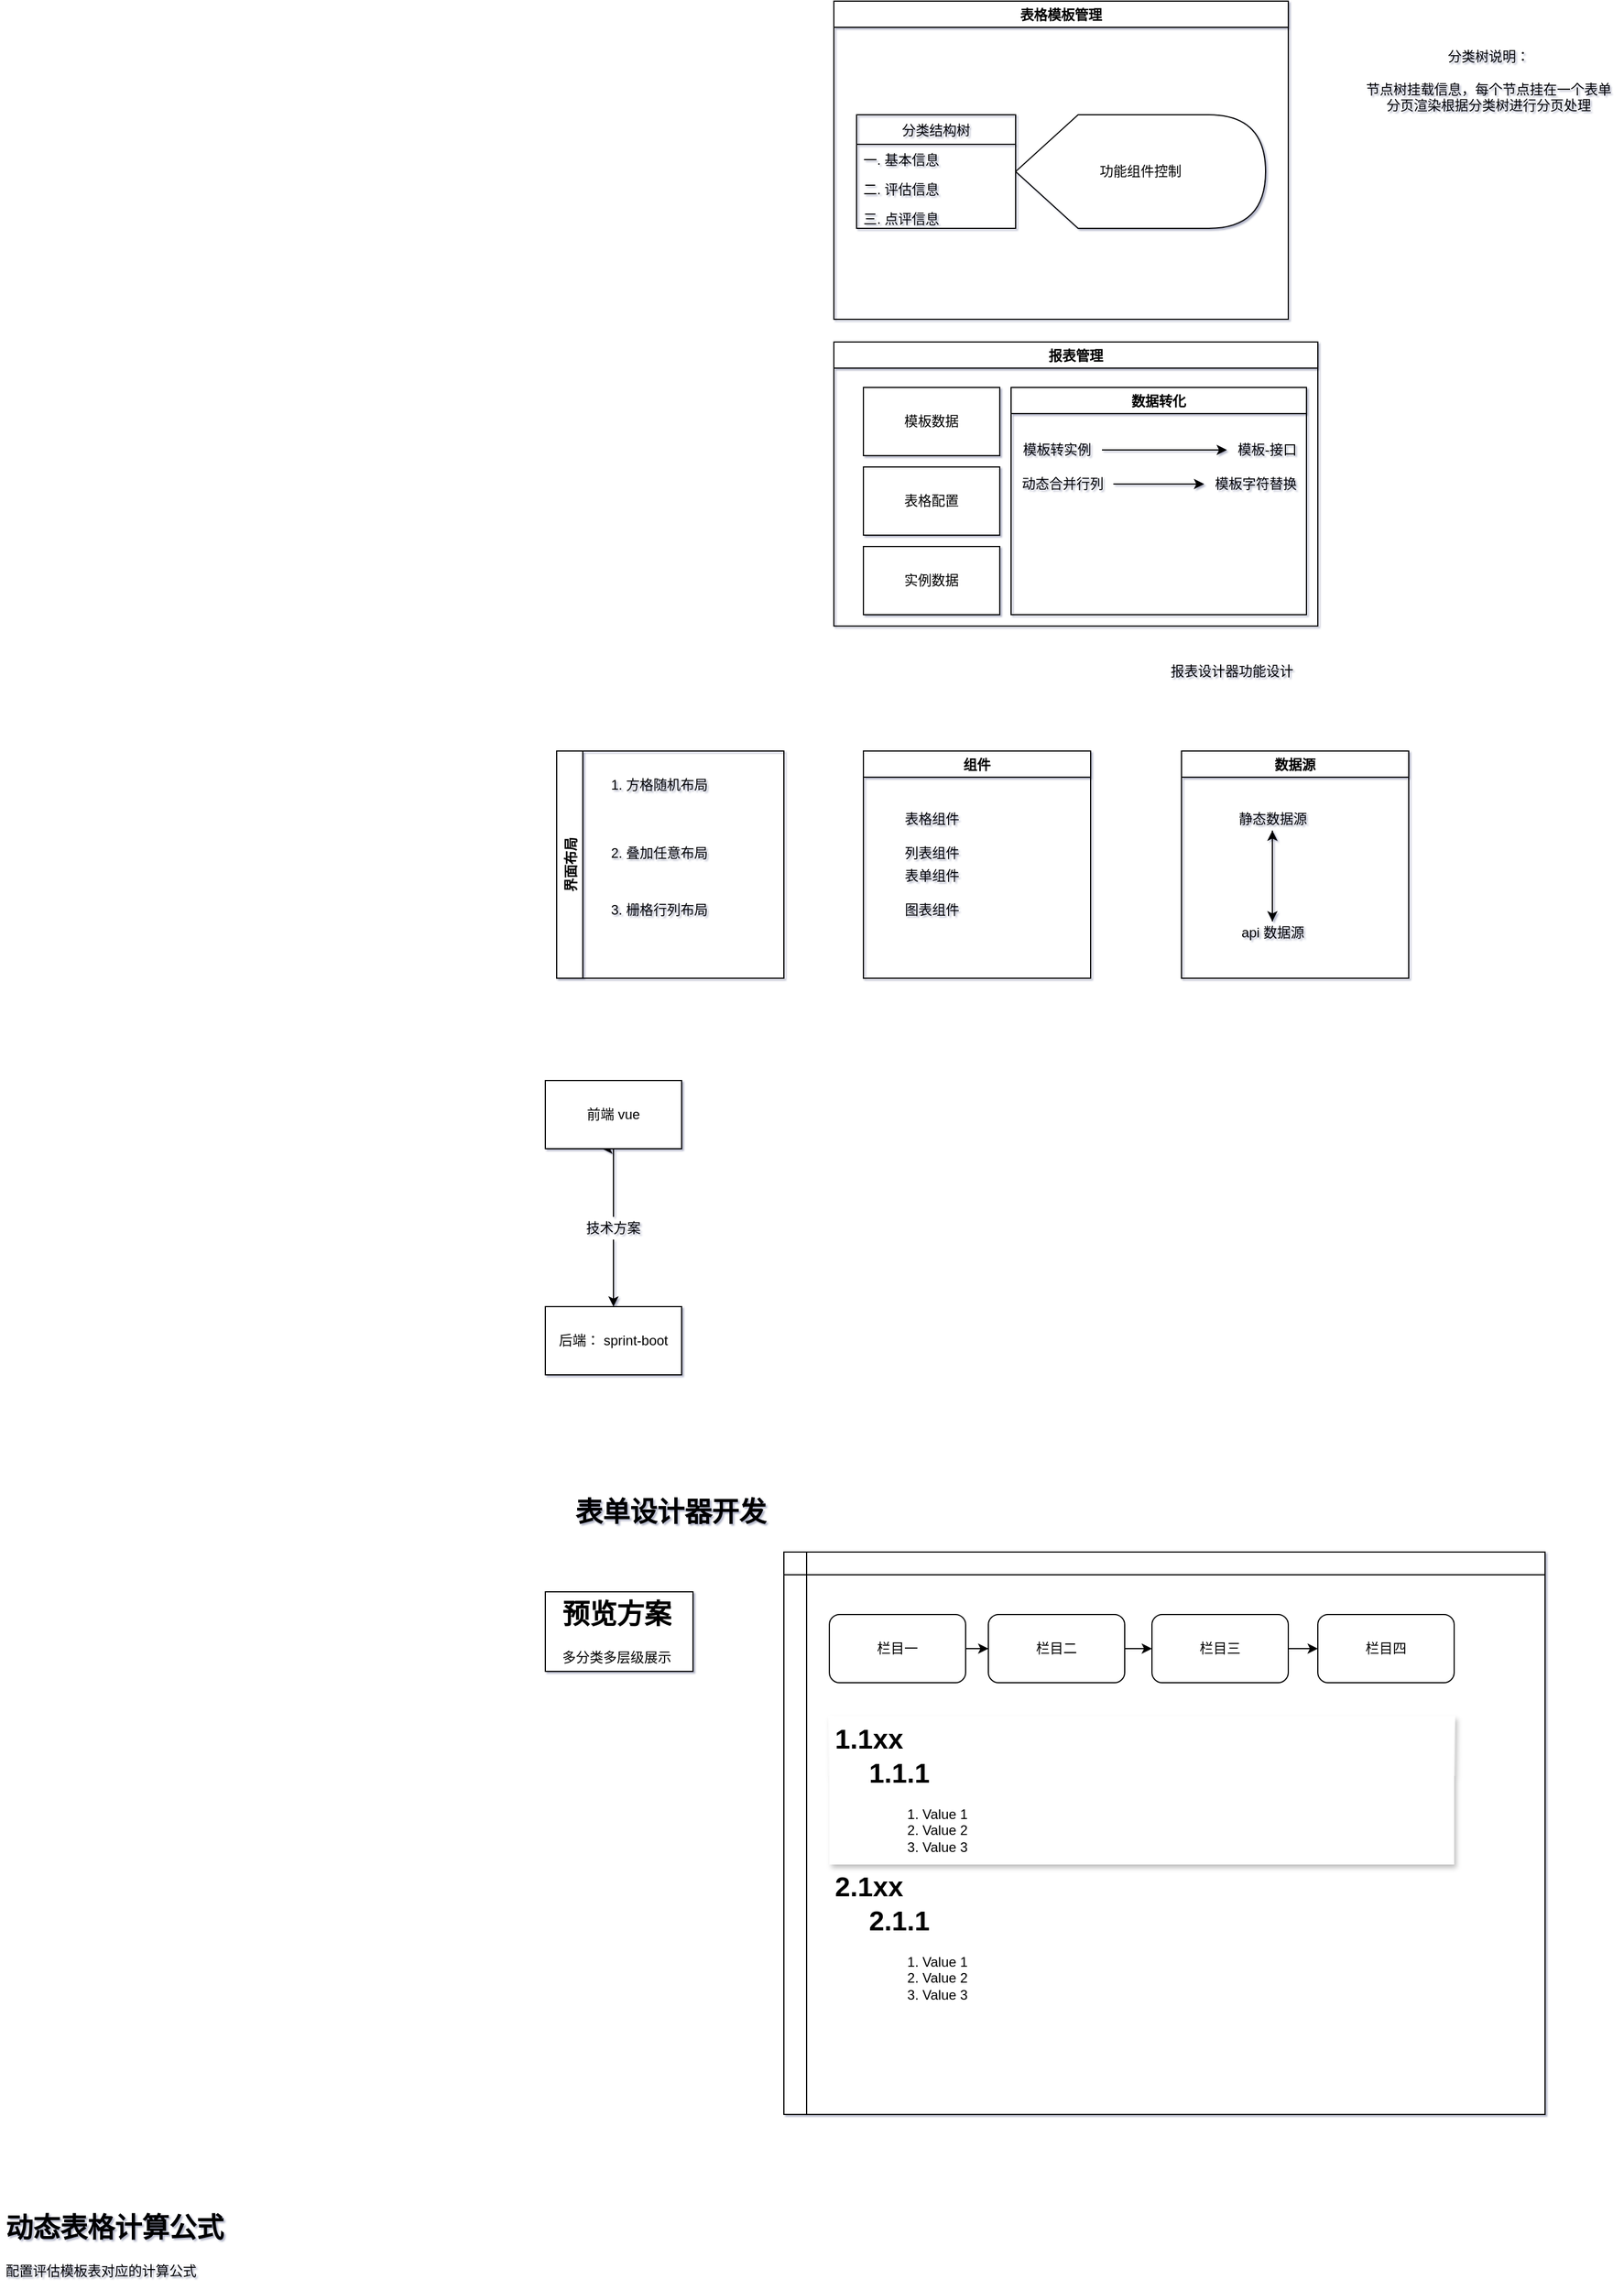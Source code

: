 <mxfile version="15.5.1" type="github"><diagram id="IDSNFOhQ4ZZgDMXeetZj" name="Page-1"><mxGraphModel dx="2249" dy="762" grid="1" gridSize="10" guides="1" tooltips="1" connect="1" arrows="1" fold="1" page="1" pageScale="1" pageWidth="827" pageHeight="1169" background="none" math="0" shadow="1"><root><mxCell id="0"/><mxCell id="1" parent="0"/><mxCell id="CTa8oCPjv3eAN7RQmz12-14" value="分类结构树" style="swimlane;fontStyle=0;childLayout=stackLayout;horizontal=1;startSize=26;fillColor=none;horizontalStack=0;resizeParent=1;resizeParentMax=0;resizeLast=0;collapsible=1;marginBottom=0;" parent="1" vertex="1"><mxGeometry x="34" y="120" width="140" height="100" as="geometry"/></mxCell><mxCell id="CTa8oCPjv3eAN7RQmz12-15" value="一. 基本信息" style="text;strokeColor=none;fillColor=none;align=left;verticalAlign=top;spacingLeft=4;spacingRight=4;overflow=hidden;rotatable=0;points=[[0,0.5],[1,0.5]];portConstraint=eastwest;" parent="CTa8oCPjv3eAN7RQmz12-14" vertex="1"><mxGeometry y="26" width="140" height="26" as="geometry"/></mxCell><mxCell id="CTa8oCPjv3eAN7RQmz12-16" value="二. 评估信息" style="text;strokeColor=none;fillColor=none;align=left;verticalAlign=top;spacingLeft=4;spacingRight=4;overflow=hidden;rotatable=0;points=[[0,0.5],[1,0.5]];portConstraint=eastwest;" parent="CTa8oCPjv3eAN7RQmz12-14" vertex="1"><mxGeometry y="52" width="140" height="26" as="geometry"/></mxCell><mxCell id="CTa8oCPjv3eAN7RQmz12-17" value="三. 点评信息" style="text;strokeColor=none;fillColor=none;align=left;verticalAlign=top;spacingLeft=4;spacingRight=4;overflow=hidden;rotatable=0;points=[[0,0.5],[1,0.5]];portConstraint=eastwest;" parent="CTa8oCPjv3eAN7RQmz12-14" vertex="1"><mxGeometry y="78" width="140" height="22" as="geometry"/></mxCell><mxCell id="CTa8oCPjv3eAN7RQmz12-19" value="功能组件控制" style="shape=display;whiteSpace=wrap;html=1;" parent="1" vertex="1"><mxGeometry x="174" y="120" width="220" height="100" as="geometry"/></mxCell><mxCell id="CTa8oCPjv3eAN7RQmz12-20" value="表格模板管理" style="swimlane;" parent="1" vertex="1"><mxGeometry x="14" y="20" width="400" height="280" as="geometry"/></mxCell><mxCell id="CTa8oCPjv3eAN7RQmz12-21" value="分类树说明： &lt;br&gt;&lt;br&gt;节点树挂载信息，每个节点挂在一个表单&lt;br&gt;分页渲染根据分类树进行分页处理&lt;br&gt;" style="text;html=1;align=center;verticalAlign=middle;resizable=0;points=[];autosize=1;strokeColor=none;fillColor=none;" parent="1" vertex="1"><mxGeometry x="475" y="60" width="230" height="60" as="geometry"/></mxCell><mxCell id="CTa8oCPjv3eAN7RQmz12-22" value="报表管理" style="swimlane;" parent="1" vertex="1"><mxGeometry x="14" y="320" width="426" height="250" as="geometry"/></mxCell><mxCell id="CTa8oCPjv3eAN7RQmz12-24" value="实例数据" style="whiteSpace=wrap;html=1;" parent="CTa8oCPjv3eAN7RQmz12-22" vertex="1"><mxGeometry x="26" y="180" width="120" height="60" as="geometry"/></mxCell><mxCell id="CTa8oCPjv3eAN7RQmz12-23" value="模板数据" style="whiteSpace=wrap;html=1;" parent="CTa8oCPjv3eAN7RQmz12-22" vertex="1"><mxGeometry x="26" y="40" width="120" height="60" as="geometry"/></mxCell><mxCell id="CTa8oCPjv3eAN7RQmz12-26" value="表格配置" style="whiteSpace=wrap;html=1;" parent="CTa8oCPjv3eAN7RQmz12-22" vertex="1"><mxGeometry x="26" y="110" width="120" height="60" as="geometry"/></mxCell><mxCell id="CTa8oCPjv3eAN7RQmz12-28" value="数据转化" style="swimlane;" parent="CTa8oCPjv3eAN7RQmz12-22" vertex="1"><mxGeometry x="156" y="40" width="260" height="200" as="geometry"/></mxCell><mxCell id="CTa8oCPjv3eAN7RQmz12-29" value="模板转实例" style="text;html=1;align=center;verticalAlign=middle;resizable=0;points=[];autosize=1;strokeColor=none;fillColor=none;" parent="CTa8oCPjv3eAN7RQmz12-28" vertex="1"><mxGeometry y="45" width="80" height="20" as="geometry"/></mxCell><mxCell id="CTa8oCPjv3eAN7RQmz12-32" value="" style="edgeStyle=orthogonalEdgeStyle;rounded=0;orthogonalLoop=1;jettySize=auto;html=1;" parent="CTa8oCPjv3eAN7RQmz12-28" source="CTa8oCPjv3eAN7RQmz12-30" target="CTa8oCPjv3eAN7RQmz12-31" edge="1"><mxGeometry relative="1" as="geometry"/></mxCell><mxCell id="CTa8oCPjv3eAN7RQmz12-30" value="动态合并行列" style="text;html=1;align=center;verticalAlign=middle;resizable=0;points=[];autosize=1;strokeColor=none;fillColor=none;" parent="CTa8oCPjv3eAN7RQmz12-28" vertex="1"><mxGeometry y="75" width="90" height="20" as="geometry"/></mxCell><mxCell id="CTa8oCPjv3eAN7RQmz12-31" value="模板字符替换" style="text;html=1;align=center;verticalAlign=middle;resizable=0;points=[];autosize=1;strokeColor=none;fillColor=none;" parent="CTa8oCPjv3eAN7RQmz12-28" vertex="1"><mxGeometry x="170" y="75" width="90" height="20" as="geometry"/></mxCell><mxCell id="CTa8oCPjv3eAN7RQmz12-35" value="模板-接口" style="text;html=1;align=center;verticalAlign=middle;resizable=0;points=[];autosize=1;strokeColor=none;fillColor=none;" parent="CTa8oCPjv3eAN7RQmz12-22" vertex="1"><mxGeometry x="346" y="85" width="70" height="20" as="geometry"/></mxCell><mxCell id="CTa8oCPjv3eAN7RQmz12-36" value="" style="edgeStyle=orthogonalEdgeStyle;rounded=0;orthogonalLoop=1;jettySize=auto;html=1;" parent="CTa8oCPjv3eAN7RQmz12-22" source="CTa8oCPjv3eAN7RQmz12-29" target="CTa8oCPjv3eAN7RQmz12-35" edge="1"><mxGeometry relative="1" as="geometry"/></mxCell><mxCell id="7YLXb8hauNB9IqHBiAzC-1" value="报表设计器功能设计&lt;br&gt;" style="text;html=1;align=center;verticalAlign=middle;resizable=0;points=[];autosize=1;strokeColor=none;fillColor=none;" parent="1" vertex="1"><mxGeometry x="304" y="600" width="120" height="20" as="geometry"/></mxCell><mxCell id="7YLXb8hauNB9IqHBiAzC-6" value="组件" style="swimlane;shadow=0;glass=0;sketch=0;strokeWidth=1;" parent="1" vertex="1"><mxGeometry x="40" y="680" width="200" height="200" as="geometry"/></mxCell><mxCell id="7YLXb8hauNB9IqHBiAzC-9" value="表单组件" style="text;html=1;align=center;verticalAlign=middle;resizable=0;points=[];autosize=1;strokeColor=none;fillColor=none;" parent="7YLXb8hauNB9IqHBiAzC-6" vertex="1"><mxGeometry x="30" y="100" width="60" height="20" as="geometry"/></mxCell><mxCell id="7YLXb8hauNB9IqHBiAzC-10" value="图表组件" style="text;html=1;align=center;verticalAlign=middle;resizable=0;points=[];autosize=1;strokeColor=none;fillColor=none;" parent="7YLXb8hauNB9IqHBiAzC-6" vertex="1"><mxGeometry x="30" y="130" width="60" height="20" as="geometry"/></mxCell><mxCell id="7YLXb8hauNB9IqHBiAzC-7" value="表格组件&lt;br&gt;" style="text;html=1;align=center;verticalAlign=middle;resizable=0;points=[];autosize=1;strokeColor=none;fillColor=none;" parent="1" vertex="1"><mxGeometry x="70" y="730" width="60" height="20" as="geometry"/></mxCell><mxCell id="7YLXb8hauNB9IqHBiAzC-8" value="列表组件&lt;br&gt;" style="text;html=1;align=center;verticalAlign=middle;resizable=0;points=[];autosize=1;strokeColor=none;fillColor=none;" parent="1" vertex="1"><mxGeometry x="70" y="760" width="60" height="20" as="geometry"/></mxCell><mxCell id="7YLXb8hauNB9IqHBiAzC-11" value="数据源" style="swimlane;shadow=0;glass=0;sketch=0;strokeWidth=1;" parent="1" vertex="1"><mxGeometry x="320" y="680" width="200" height="200" as="geometry"/></mxCell><mxCell id="7YLXb8hauNB9IqHBiAzC-15" value="" style="edgeStyle=orthogonalEdgeStyle;rounded=0;orthogonalLoop=1;jettySize=auto;html=1;" parent="7YLXb8hauNB9IqHBiAzC-11" source="7YLXb8hauNB9IqHBiAzC-13" target="7YLXb8hauNB9IqHBiAzC-12" edge="1"><mxGeometry relative="1" as="geometry"/></mxCell><mxCell id="7YLXb8hauNB9IqHBiAzC-13" value="api 数据源" style="text;html=1;align=center;verticalAlign=middle;resizable=0;points=[];autosize=1;strokeColor=none;fillColor=none;" parent="7YLXb8hauNB9IqHBiAzC-11" vertex="1"><mxGeometry x="45" y="150" width="70" height="20" as="geometry"/></mxCell><mxCell id="7YLXb8hauNB9IqHBiAzC-12" value="静态数据源" style="text;html=1;align=center;verticalAlign=middle;resizable=0;points=[];autosize=1;strokeColor=none;fillColor=none;" parent="7YLXb8hauNB9IqHBiAzC-11" vertex="1"><mxGeometry x="40" y="50" width="80" height="20" as="geometry"/></mxCell><mxCell id="7YLXb8hauNB9IqHBiAzC-14" value="" style="edgeStyle=orthogonalEdgeStyle;rounded=0;orthogonalLoop=1;jettySize=auto;html=1;" parent="7YLXb8hauNB9IqHBiAzC-11" source="7YLXb8hauNB9IqHBiAzC-12" target="7YLXb8hauNB9IqHBiAzC-13" edge="1"><mxGeometry relative="1" as="geometry"/></mxCell><mxCell id="7YLXb8hauNB9IqHBiAzC-16" value="界面布局" style="swimlane;horizontal=0;shadow=0;glass=0;sketch=0;strokeWidth=1;" parent="1" vertex="1"><mxGeometry x="-230" y="680" width="200" height="200" as="geometry"/></mxCell><mxCell id="7YLXb8hauNB9IqHBiAzC-17" value="1. 方格随机布局" style="text;html=1;align=center;verticalAlign=middle;resizable=0;points=[];autosize=1;strokeColor=none;fillColor=none;" parent="7YLXb8hauNB9IqHBiAzC-16" vertex="1"><mxGeometry x="40" y="20" width="100" height="20" as="geometry"/></mxCell><mxCell id="7YLXb8hauNB9IqHBiAzC-18" value="2. 叠加任意布局" style="text;html=1;align=center;verticalAlign=middle;resizable=0;points=[];autosize=1;strokeColor=none;fillColor=none;" parent="7YLXb8hauNB9IqHBiAzC-16" vertex="1"><mxGeometry x="40" y="80" width="100" height="20" as="geometry"/></mxCell><mxCell id="7YLXb8hauNB9IqHBiAzC-19" value="3. 栅格行列布局" style="text;html=1;align=center;verticalAlign=middle;resizable=0;points=[];autosize=1;strokeColor=none;fillColor=none;" parent="7YLXb8hauNB9IqHBiAzC-16" vertex="1"><mxGeometry x="40" y="130" width="100" height="20" as="geometry"/></mxCell><mxCell id="7YLXb8hauNB9IqHBiAzC-22" value="" style="edgeStyle=orthogonalEdgeStyle;rounded=0;orthogonalLoop=1;jettySize=auto;html=1;" parent="1" source="7YLXb8hauNB9IqHBiAzC-20" target="7YLXb8hauNB9IqHBiAzC-21" edge="1"><mxGeometry relative="1" as="geometry"/></mxCell><mxCell id="7YLXb8hauNB9IqHBiAzC-24" value="" style="edgeStyle=orthogonalEdgeStyle;rounded=0;orthogonalLoop=1;jettySize=auto;html=1;" parent="1" source="7YLXb8hauNB9IqHBiAzC-20" edge="1"><mxGeometry relative="1" as="geometry"><mxPoint x="-190" y="1030" as="targetPoint"/><Array as="points"><mxPoint x="-180" y="1030"/></Array></mxGeometry></mxCell><UserObject label="技术方案" placeholders="1" name="Variable" id="7YLXb8hauNB9IqHBiAzC-20"><mxCell style="text;html=1;strokeColor=none;fillColor=none;align=center;verticalAlign=middle;whiteSpace=wrap;overflow=hidden;shadow=0;glass=0;sketch=0;" parent="1" vertex="1"><mxGeometry x="-220" y="1090" width="80" height="20" as="geometry"/></mxCell></UserObject><mxCell id="7YLXb8hauNB9IqHBiAzC-21" value="后端： sprint-boot" style="whiteSpace=wrap;html=1;shadow=0;glass=0;sketch=0;strokeWidth=1;" parent="1" vertex="1"><mxGeometry x="-240" y="1169" width="120" height="60" as="geometry"/></mxCell><mxCell id="7YLXb8hauNB9IqHBiAzC-23" value="前端 vue" style="whiteSpace=wrap;html=1;shadow=0;glass=0;sketch=0;strokeWidth=1;" parent="1" vertex="1"><mxGeometry x="-240" y="970" width="120" height="60" as="geometry"/></mxCell><mxCell id="7YLXb8hauNB9IqHBiAzC-28" value="表单设计器开发&lt;br&gt;" style="text;strokeColor=none;fillColor=none;html=1;fontSize=24;fontStyle=1;verticalAlign=middle;align=center;shadow=0;glass=0;sketch=0;" parent="1" vertex="1"><mxGeometry x="-210" y="1330" width="160" height="40" as="geometry"/></mxCell><mxCell id="7YLXb8hauNB9IqHBiAzC-32" value="" style="group" parent="1" vertex="1" connectable="0"><mxGeometry x="-240" y="1420" width="200" height="80" as="geometry"/></mxCell><mxCell id="7YLXb8hauNB9IqHBiAzC-31" value="" style="whiteSpace=wrap;html=1;shadow=0;glass=0;sketch=0;strokeWidth=1;" parent="7YLXb8hauNB9IqHBiAzC-32" vertex="1"><mxGeometry width="130" height="70" as="geometry"/></mxCell><mxCell id="7YLXb8hauNB9IqHBiAzC-29" value="&lt;h1&gt;预览方案&lt;/h1&gt;&lt;p&gt;多分类多层级展示&lt;/p&gt;" style="text;html=1;strokeColor=none;fillColor=none;spacing=5;spacingTop=-20;whiteSpace=wrap;overflow=hidden;rounded=0;shadow=0;glass=0;sketch=0;" parent="7YLXb8hauNB9IqHBiAzC-32" vertex="1"><mxGeometry x="10" width="190" height="80" as="geometry"/></mxCell><mxCell id="7YLXb8hauNB9IqHBiAzC-33" value="" style="shape=internalStorage;whiteSpace=wrap;html=1;backgroundOutline=1;shadow=0;glass=0;sketch=0;strokeWidth=1;" parent="1" vertex="1"><mxGeometry x="-30" y="1385" width="670" height="495" as="geometry"/></mxCell><mxCell id="7YLXb8hauNB9IqHBiAzC-39" value="" style="edgeStyle=orthogonalEdgeStyle;rounded=0;orthogonalLoop=1;jettySize=auto;html=1;" parent="1" source="7YLXb8hauNB9IqHBiAzC-34" target="7YLXb8hauNB9IqHBiAzC-35" edge="1"><mxGeometry relative="1" as="geometry"/></mxCell><mxCell id="7YLXb8hauNB9IqHBiAzC-34" value="栏目一" style="rounded=1;whiteSpace=wrap;html=1;shadow=0;glass=0;sketch=0;strokeWidth=1;" parent="1" vertex="1"><mxGeometry x="10" y="1440" width="120" height="60" as="geometry"/></mxCell><mxCell id="7YLXb8hauNB9IqHBiAzC-40" value="" style="edgeStyle=orthogonalEdgeStyle;rounded=0;orthogonalLoop=1;jettySize=auto;html=1;" parent="1" source="7YLXb8hauNB9IqHBiAzC-35" target="7YLXb8hauNB9IqHBiAzC-36" edge="1"><mxGeometry relative="1" as="geometry"/></mxCell><mxCell id="7YLXb8hauNB9IqHBiAzC-35" value="栏目二" style="rounded=1;whiteSpace=wrap;html=1;shadow=0;glass=0;sketch=0;strokeWidth=1;" parent="1" vertex="1"><mxGeometry x="150" y="1440" width="120" height="60" as="geometry"/></mxCell><mxCell id="7YLXb8hauNB9IqHBiAzC-41" value="" style="edgeStyle=orthogonalEdgeStyle;rounded=0;orthogonalLoop=1;jettySize=auto;html=1;" parent="1" source="7YLXb8hauNB9IqHBiAzC-36" target="7YLXb8hauNB9IqHBiAzC-37" edge="1"><mxGeometry relative="1" as="geometry"/></mxCell><mxCell id="7YLXb8hauNB9IqHBiAzC-36" value="栏目三" style="rounded=1;whiteSpace=wrap;html=1;shadow=0;glass=0;sketch=0;strokeWidth=1;" parent="1" vertex="1"><mxGeometry x="294" y="1440" width="120" height="60" as="geometry"/></mxCell><mxCell id="7YLXb8hauNB9IqHBiAzC-37" value="栏目四" style="rounded=1;whiteSpace=wrap;html=1;shadow=0;glass=0;sketch=0;strokeWidth=1;" parent="1" vertex="1"><mxGeometry x="440" y="1440" width="120" height="60" as="geometry"/></mxCell><mxCell id="7YLXb8hauNB9IqHBiAzC-50" value="" style="group;" parent="1" vertex="1" connectable="0"><mxGeometry x="10" y="1530" width="550" height="270" as="geometry"/></mxCell><mxCell id="7YLXb8hauNB9IqHBiAzC-57" value="" style="whiteSpace=wrap;html=1;shadow=1;glass=1;sketch=0;strokeWidth=1;rounded=0;strokeColor=none;dashed=1;" parent="7YLXb8hauNB9IqHBiAzC-50" vertex="1"><mxGeometry width="550" height="130" as="geometry"/></mxCell><mxCell id="7YLXb8hauNB9IqHBiAzC-42" value="&lt;h1&gt;1.1xx&lt;/h1&gt;" style="text;html=1;strokeColor=none;fillColor=none;spacing=5;spacingTop=-20;whiteSpace=wrap;overflow=hidden;rounded=0;shadow=0;glass=0;sketch=0;" parent="7YLXb8hauNB9IqHBiAzC-50" vertex="1"><mxGeometry width="190" height="80" as="geometry"/></mxCell><mxCell id="7YLXb8hauNB9IqHBiAzC-43" value="&lt;h1&gt;1.1.1&lt;/h1&gt;" style="text;html=1;strokeColor=none;fillColor=none;spacing=5;spacingTop=-20;whiteSpace=wrap;overflow=hidden;rounded=0;shadow=0;glass=0;sketch=0;" parent="7YLXb8hauNB9IqHBiAzC-50" vertex="1"><mxGeometry x="30" y="30" width="190" height="40" as="geometry"/></mxCell><mxCell id="7YLXb8hauNB9IqHBiAzC-44" value="&lt;ol&gt;&lt;li&gt;Value 1&lt;/li&gt;&lt;li&gt;Value 2&lt;/li&gt;&lt;li&gt;Value 3&lt;/li&gt;&lt;/ol&gt;" style="text;strokeColor=none;fillColor=none;html=1;whiteSpace=wrap;verticalAlign=middle;overflow=hidden;shadow=0;glass=0;sketch=0;" parent="7YLXb8hauNB9IqHBiAzC-50" vertex="1"><mxGeometry x="40" y="60" width="100" height="80" as="geometry"/></mxCell><mxCell id="7YLXb8hauNB9IqHBiAzC-51" value="" style="group" parent="7YLXb8hauNB9IqHBiAzC-50" vertex="1" connectable="0"><mxGeometry y="130" width="220" height="140" as="geometry"/></mxCell><mxCell id="7YLXb8hauNB9IqHBiAzC-52" value="&lt;h1&gt;2.1xx&lt;/h1&gt;" style="text;html=1;strokeColor=none;fillColor=none;spacing=5;spacingTop=-20;whiteSpace=wrap;overflow=hidden;rounded=0;shadow=0;glass=0;sketch=0;" parent="7YLXb8hauNB9IqHBiAzC-51" vertex="1"><mxGeometry width="190" height="80" as="geometry"/></mxCell><mxCell id="7YLXb8hauNB9IqHBiAzC-53" value="&lt;h1&gt;2.1.1&lt;/h1&gt;" style="text;html=1;strokeColor=none;fillColor=none;spacing=5;spacingTop=-20;whiteSpace=wrap;overflow=hidden;rounded=0;shadow=0;glass=0;sketch=0;" parent="7YLXb8hauNB9IqHBiAzC-51" vertex="1"><mxGeometry x="30" y="30" width="190" height="40" as="geometry"/></mxCell><mxCell id="7YLXb8hauNB9IqHBiAzC-54" value="&lt;ol&gt;&lt;li&gt;Value 1&lt;/li&gt;&lt;li&gt;Value 2&lt;/li&gt;&lt;li&gt;Value 3&lt;/li&gt;&lt;/ol&gt;" style="text;strokeColor=none;fillColor=none;html=1;whiteSpace=wrap;verticalAlign=middle;overflow=hidden;shadow=0;glass=0;sketch=0;" parent="7YLXb8hauNB9IqHBiAzC-51" vertex="1"><mxGeometry x="40" y="60" width="100" height="80" as="geometry"/></mxCell><mxCell id="4pdkZhZVWOxi07xmJjcn-1" value="&lt;h1&gt;动态表格计算公式&lt;/h1&gt;&lt;div&gt;配置评估模板表对应的计算公式&lt;/div&gt;" style="text;html=1;strokeColor=none;fillColor=none;spacing=5;spacingTop=-20;whiteSpace=wrap;overflow=hidden;rounded=0;" vertex="1" parent="1"><mxGeometry x="-720" y="1960" width="260" height="70" as="geometry"/></mxCell></root></mxGraphModel></diagram></mxfile>